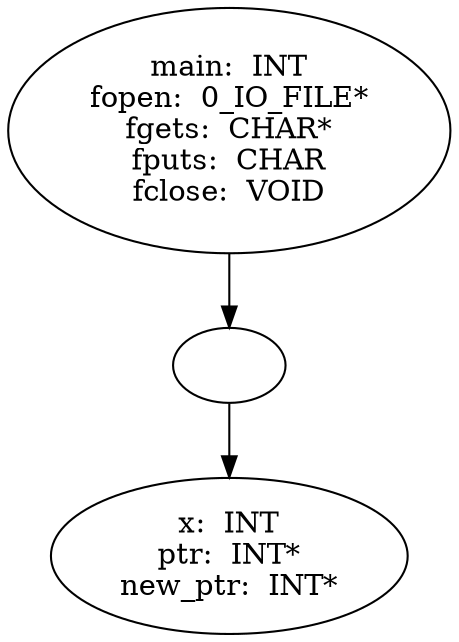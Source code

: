 digraph AST {
  "131770530443328" [label="main:  INT
fopen:  0_IO_FILE*
fgets:  CHAR*
fputs:  CHAR
fclose:  VOID"];
  "131770530443328" -> "131770530446784";
  "131770530446784" [label=""];
  "131770530446784" -> "131770530441936";
  "131770530441936" [label="x:  INT
ptr:  INT*
new_ptr:  INT*"];
}
